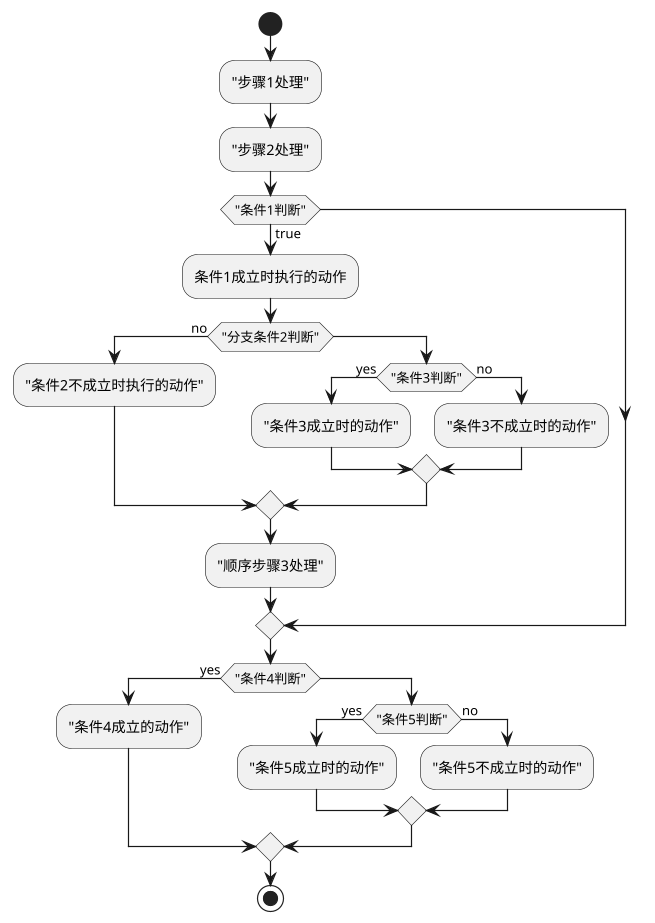 @startuml
scale 1.2
start
:"步骤1处理";
:"步骤2处理";
if ("条件1判断") then (true)
    :条件1成立时执行的动作;
    if ("分支条件2判断") then (no)
        :"条件2不成立时执行的动作";
    else
        if ("条件3判断") then (yes)
            :"条件3成立时的动作";
        else (no)
            :"条件3不成立时的动作";
        endif
    endif
    :"顺序步骤3处理";
endif

if ("条件4判断") then (yes)
:"条件4成立的动作";
else
    if ("条件5判断") then (yes)
        :"条件5成立时的动作";
    else (no)
        :"条件5不成立时的动作";
    endif
endif
stop
@enduml

说明：
使用 start 来表示流程开始
使用 stop 来表示流程结束
顺序流程使用冒号和分号 :xxx; 来表示
条件语句使用 if (“condition 1”) then (true/yes/false/no) 来表示
条件语句可以嵌套